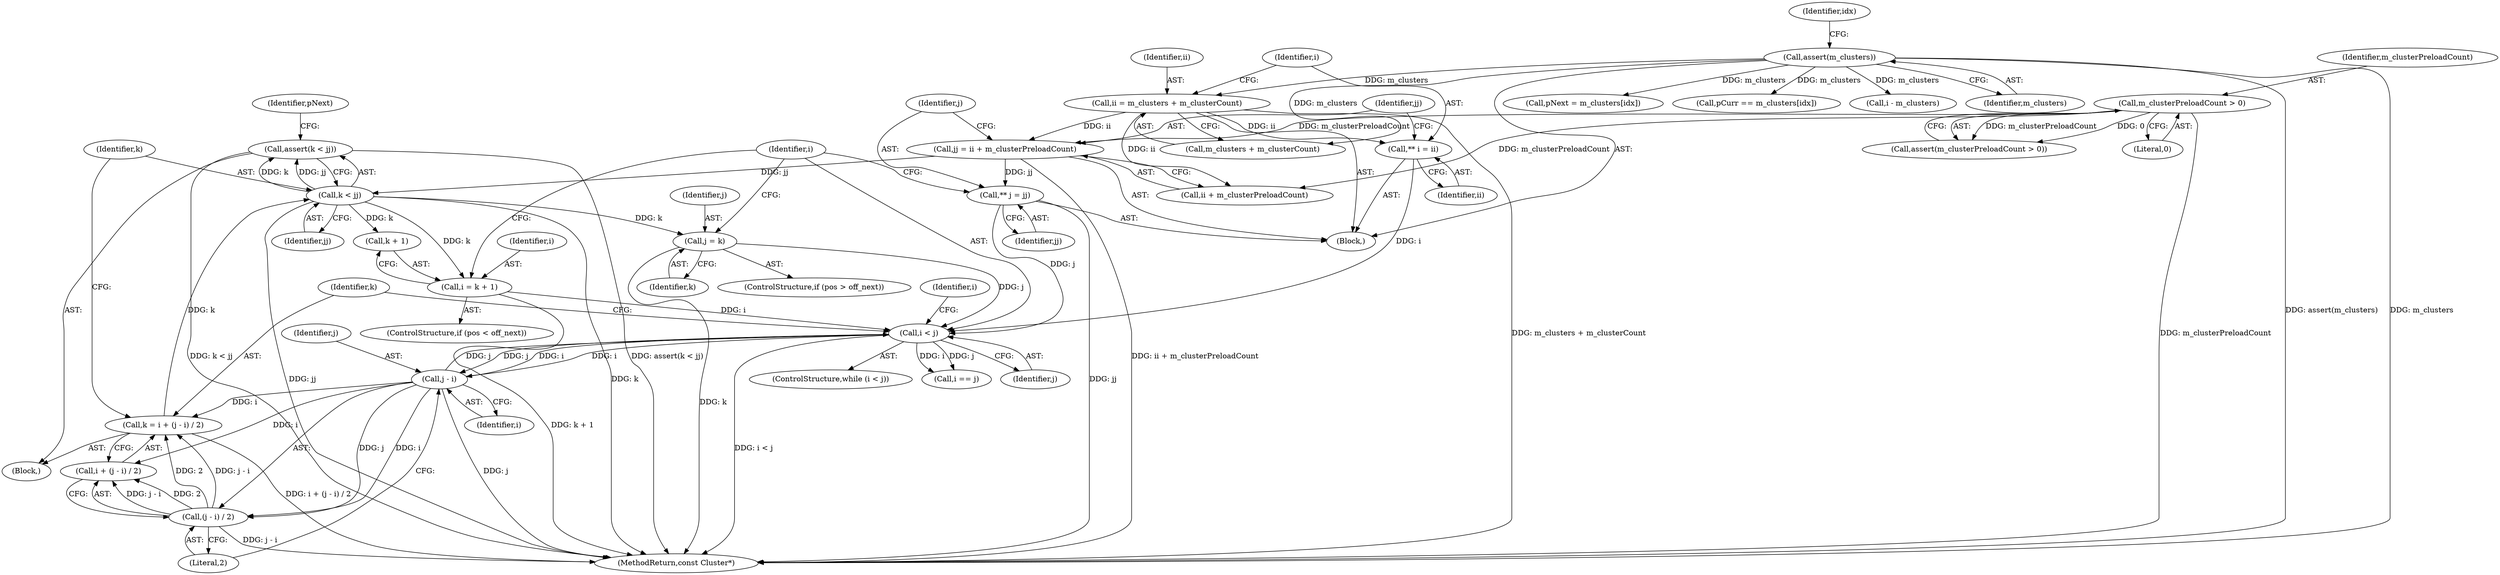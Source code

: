 digraph "0_Android_cc274e2abe8b2a6698a5c47d8aa4bb45f1f9538d_20@API" {
"1000460" [label="(Call,assert(k < jj))"];
"1000461" [label="(Call,k < jj)"];
"1000451" [label="(Call,k = i + (j - i) / 2)"];
"1000456" [label="(Call,j - i)"];
"1000447" [label="(Call,i < j)"];
"1000434" [label="(Call,** i = ii)"];
"1000428" [label="(Call,ii = m_clusters + m_clusterCount)"];
"1000134" [label="(Call,assert(m_clusters))"];
"1000483" [label="(Call,i = k + 1)"];
"1000493" [label="(Call,j = k)"];
"1000443" [label="(Call,** j = jj)"];
"1000437" [label="(Call,jj = ii + m_clusterPreloadCount)"];
"1000192" [label="(Call,m_clusterPreloadCount > 0)"];
"1000455" [label="(Call,(j - i) / 2)"];
"1000438" [label="(Identifier,jj)"];
"1000493" [label="(Call,j = k)"];
"1000439" [label="(Call,ii + m_clusterPreloadCount)"];
"1000138" [label="(Identifier,idx)"];
"1000546" [label="(MethodReturn,const Cluster*)"];
"1000448" [label="(Identifier,i)"];
"1000170" [label="(Call,pNext = m_clusters[idx])"];
"1000191" [label="(Call,assert(m_clusterPreloadCount > 0))"];
"1000461" [label="(Call,k < jj)"];
"1000494" [label="(Identifier,j)"];
"1000495" [label="(Identifier,k)"];
"1000444" [label="(Identifier,j)"];
"1000436" [label="(Identifier,ii)"];
"1000443" [label="(Call,** j = jj)"];
"1000453" [label="(Call,i + (j - i) / 2)"];
"1000463" [label="(Identifier,jj)"];
"1000446" [label="(ControlStructure,while (i < j))"];
"1000194" [label="(Literal,0)"];
"1000465" [label="(Identifier,pNext)"];
"1000193" [label="(Identifier,m_clusterPreloadCount)"];
"1000430" [label="(Call,m_clusters + m_clusterCount)"];
"1000156" [label="(Call,pCurr == m_clusters[idx])"];
"1000519" [label="(Call,i - m_clusters)"];
"1000483" [label="(Call,i = k + 1)"];
"1000462" [label="(Identifier,k)"];
"1000435" [label="(Identifier,i)"];
"1000456" [label="(Call,j - i)"];
"1000434" [label="(Call,** i = ii)"];
"1000457" [label="(Identifier,j)"];
"1000428" [label="(Call,ii = m_clusters + m_clusterCount)"];
"1000126" [label="(Block,)"];
"1000437" [label="(Call,jj = ii + m_clusterPreloadCount)"];
"1000192" [label="(Call,m_clusterPreloadCount > 0)"];
"1000459" [label="(Literal,2)"];
"1000452" [label="(Identifier,k)"];
"1000445" [label="(Identifier,jj)"];
"1000447" [label="(Call,i < j)"];
"1000484" [label="(Identifier,i)"];
"1000501" [label="(Identifier,i)"];
"1000451" [label="(Call,k = i + (j - i) / 2)"];
"1000455" [label="(Call,(j - i) / 2)"];
"1000134" [label="(Call,assert(m_clusters))"];
"1000460" [label="(Call,assert(k < jj))"];
"1000450" [label="(Block,)"];
"1000479" [label="(ControlStructure,if (pos < off_next))"];
"1000458" [label="(Identifier,i)"];
"1000429" [label="(Identifier,ii)"];
"1000500" [label="(Call,i == j)"];
"1000449" [label="(Identifier,j)"];
"1000135" [label="(Identifier,m_clusters)"];
"1000489" [label="(ControlStructure,if (pos > off_next))"];
"1000485" [label="(Call,k + 1)"];
"1000460" -> "1000450"  [label="AST: "];
"1000460" -> "1000461"  [label="CFG: "];
"1000461" -> "1000460"  [label="AST: "];
"1000465" -> "1000460"  [label="CFG: "];
"1000460" -> "1000546"  [label="DDG: k < jj"];
"1000460" -> "1000546"  [label="DDG: assert(k < jj)"];
"1000461" -> "1000460"  [label="DDG: k"];
"1000461" -> "1000460"  [label="DDG: jj"];
"1000461" -> "1000463"  [label="CFG: "];
"1000462" -> "1000461"  [label="AST: "];
"1000463" -> "1000461"  [label="AST: "];
"1000461" -> "1000546"  [label="DDG: jj"];
"1000461" -> "1000546"  [label="DDG: k"];
"1000451" -> "1000461"  [label="DDG: k"];
"1000437" -> "1000461"  [label="DDG: jj"];
"1000461" -> "1000483"  [label="DDG: k"];
"1000461" -> "1000485"  [label="DDG: k"];
"1000461" -> "1000493"  [label="DDG: k"];
"1000451" -> "1000450"  [label="AST: "];
"1000451" -> "1000453"  [label="CFG: "];
"1000452" -> "1000451"  [label="AST: "];
"1000453" -> "1000451"  [label="AST: "];
"1000462" -> "1000451"  [label="CFG: "];
"1000451" -> "1000546"  [label="DDG: i + (j - i) / 2"];
"1000456" -> "1000451"  [label="DDG: i"];
"1000455" -> "1000451"  [label="DDG: j - i"];
"1000455" -> "1000451"  [label="DDG: 2"];
"1000456" -> "1000455"  [label="AST: "];
"1000456" -> "1000458"  [label="CFG: "];
"1000457" -> "1000456"  [label="AST: "];
"1000458" -> "1000456"  [label="AST: "];
"1000459" -> "1000456"  [label="CFG: "];
"1000456" -> "1000546"  [label="DDG: j"];
"1000456" -> "1000447"  [label="DDG: i"];
"1000456" -> "1000447"  [label="DDG: j"];
"1000456" -> "1000453"  [label="DDG: i"];
"1000456" -> "1000455"  [label="DDG: j"];
"1000456" -> "1000455"  [label="DDG: i"];
"1000447" -> "1000456"  [label="DDG: j"];
"1000447" -> "1000456"  [label="DDG: i"];
"1000447" -> "1000446"  [label="AST: "];
"1000447" -> "1000449"  [label="CFG: "];
"1000448" -> "1000447"  [label="AST: "];
"1000449" -> "1000447"  [label="AST: "];
"1000452" -> "1000447"  [label="CFG: "];
"1000501" -> "1000447"  [label="CFG: "];
"1000447" -> "1000546"  [label="DDG: i < j"];
"1000434" -> "1000447"  [label="DDG: i"];
"1000483" -> "1000447"  [label="DDG: i"];
"1000493" -> "1000447"  [label="DDG: j"];
"1000443" -> "1000447"  [label="DDG: j"];
"1000447" -> "1000500"  [label="DDG: i"];
"1000447" -> "1000500"  [label="DDG: j"];
"1000434" -> "1000126"  [label="AST: "];
"1000434" -> "1000436"  [label="CFG: "];
"1000435" -> "1000434"  [label="AST: "];
"1000436" -> "1000434"  [label="AST: "];
"1000438" -> "1000434"  [label="CFG: "];
"1000428" -> "1000434"  [label="DDG: ii"];
"1000428" -> "1000126"  [label="AST: "];
"1000428" -> "1000430"  [label="CFG: "];
"1000429" -> "1000428"  [label="AST: "];
"1000430" -> "1000428"  [label="AST: "];
"1000435" -> "1000428"  [label="CFG: "];
"1000428" -> "1000546"  [label="DDG: m_clusters + m_clusterCount"];
"1000134" -> "1000428"  [label="DDG: m_clusters"];
"1000428" -> "1000437"  [label="DDG: ii"];
"1000428" -> "1000439"  [label="DDG: ii"];
"1000134" -> "1000126"  [label="AST: "];
"1000134" -> "1000135"  [label="CFG: "];
"1000135" -> "1000134"  [label="AST: "];
"1000138" -> "1000134"  [label="CFG: "];
"1000134" -> "1000546"  [label="DDG: assert(m_clusters)"];
"1000134" -> "1000546"  [label="DDG: m_clusters"];
"1000134" -> "1000156"  [label="DDG: m_clusters"];
"1000134" -> "1000170"  [label="DDG: m_clusters"];
"1000134" -> "1000430"  [label="DDG: m_clusters"];
"1000134" -> "1000519"  [label="DDG: m_clusters"];
"1000483" -> "1000479"  [label="AST: "];
"1000483" -> "1000485"  [label="CFG: "];
"1000484" -> "1000483"  [label="AST: "];
"1000485" -> "1000483"  [label="AST: "];
"1000448" -> "1000483"  [label="CFG: "];
"1000483" -> "1000546"  [label="DDG: k + 1"];
"1000493" -> "1000489"  [label="AST: "];
"1000493" -> "1000495"  [label="CFG: "];
"1000494" -> "1000493"  [label="AST: "];
"1000495" -> "1000493"  [label="AST: "];
"1000448" -> "1000493"  [label="CFG: "];
"1000493" -> "1000546"  [label="DDG: k"];
"1000443" -> "1000126"  [label="AST: "];
"1000443" -> "1000445"  [label="CFG: "];
"1000444" -> "1000443"  [label="AST: "];
"1000445" -> "1000443"  [label="AST: "];
"1000448" -> "1000443"  [label="CFG: "];
"1000443" -> "1000546"  [label="DDG: jj"];
"1000437" -> "1000443"  [label="DDG: jj"];
"1000437" -> "1000126"  [label="AST: "];
"1000437" -> "1000439"  [label="CFG: "];
"1000438" -> "1000437"  [label="AST: "];
"1000439" -> "1000437"  [label="AST: "];
"1000444" -> "1000437"  [label="CFG: "];
"1000437" -> "1000546"  [label="DDG: ii + m_clusterPreloadCount"];
"1000192" -> "1000437"  [label="DDG: m_clusterPreloadCount"];
"1000192" -> "1000191"  [label="AST: "];
"1000192" -> "1000194"  [label="CFG: "];
"1000193" -> "1000192"  [label="AST: "];
"1000194" -> "1000192"  [label="AST: "];
"1000191" -> "1000192"  [label="CFG: "];
"1000192" -> "1000546"  [label="DDG: m_clusterPreloadCount"];
"1000192" -> "1000191"  [label="DDG: m_clusterPreloadCount"];
"1000192" -> "1000191"  [label="DDG: 0"];
"1000192" -> "1000439"  [label="DDG: m_clusterPreloadCount"];
"1000455" -> "1000453"  [label="AST: "];
"1000455" -> "1000459"  [label="CFG: "];
"1000459" -> "1000455"  [label="AST: "];
"1000453" -> "1000455"  [label="CFG: "];
"1000455" -> "1000546"  [label="DDG: j - i"];
"1000455" -> "1000453"  [label="DDG: j - i"];
"1000455" -> "1000453"  [label="DDG: 2"];
}

